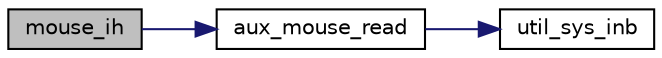digraph "mouse_ih"
{
 // LATEX_PDF_SIZE
  edge [fontname="Helvetica",fontsize="10",labelfontname="Helvetica",labelfontsize="10"];
  node [fontname="Helvetica",fontsize="10",shape=record];
  rankdir="LR";
  Node1 [label="mouse_ih",height=0.2,width=0.4,color="black", fillcolor="grey75", style="filled", fontcolor="black",tooltip="Mouse interrupt handler."];
  Node1 -> Node2 [color="midnightblue",fontsize="10",style="solid",fontname="Helvetica"];
  Node2 [label="aux_mouse_read",height=0.2,width=0.4,color="black", fillcolor="white", style="filled",URL="$mouse_8c.html#ab0e507f0d249dfe170378cb97c7f003c",tooltip="Reads a byte from a specified port related to mouse input."];
  Node2 -> Node3 [color="midnightblue",fontsize="10",style="solid",fontname="Helvetica"];
  Node3 [label="util_sys_inb",height=0.2,width=0.4,color="black", fillcolor="white", style="filled",URL="$utils_8c.html#a79a031a8611f5b2d6afa4158e92b0fb4",tooltip=" "];
}
